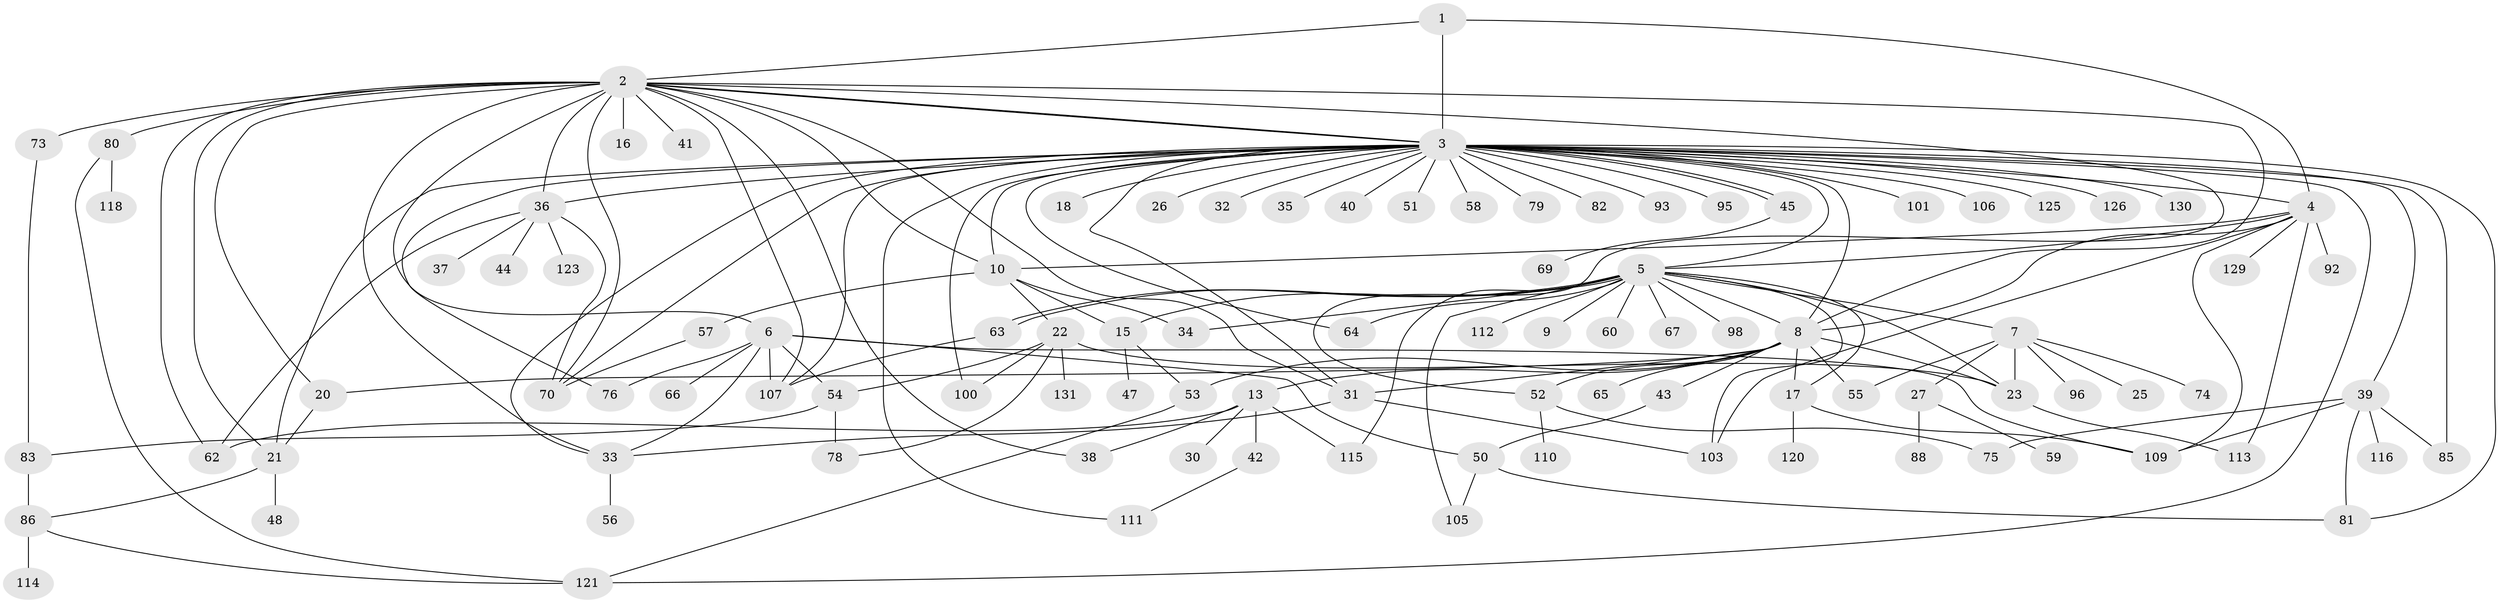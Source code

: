 // original degree distribution, {4: 0.08396946564885496, 20: 0.015267175572519083, 40: 0.007633587786259542, 11: 0.007633587786259542, 3: 0.12213740458015267, 2: 0.1984732824427481, 9: 0.007633587786259542, 1: 0.4351145038167939, 5: 0.05343511450381679, 7: 0.030534351145038167, 6: 0.030534351145038167, 8: 0.007633587786259542}
// Generated by graph-tools (version 1.1) at 2025/41/03/06/25 10:41:45]
// undirected, 100 vertices, 161 edges
graph export_dot {
graph [start="1"]
  node [color=gray90,style=filled];
  1 [super="+77"];
  2 [super="+11"];
  3 [super="+71"];
  4 [super="+117"];
  5 [super="+14"];
  6 [super="+29"];
  7 [super="+12"];
  8 [super="+28"];
  9;
  10 [super="+19"];
  13 [super="+128"];
  15 [super="+90"];
  16 [super="+24"];
  17;
  18;
  20 [super="+49"];
  21;
  22 [super="+68"];
  23 [super="+122"];
  25;
  26;
  27 [super="+91"];
  30;
  31 [super="+108"];
  32;
  33 [super="+46"];
  34;
  35;
  36 [super="+124"];
  37;
  38;
  39 [super="+104"];
  40;
  41;
  42;
  43 [super="+72"];
  44;
  45;
  47;
  48;
  50;
  51;
  52;
  53 [super="+61"];
  54 [super="+94"];
  55;
  56;
  57;
  58;
  59;
  60;
  62 [super="+119"];
  63 [super="+87"];
  64;
  65;
  66;
  67;
  69;
  70 [super="+102"];
  73;
  74;
  75;
  76;
  78 [super="+97"];
  79;
  80 [super="+84"];
  81 [super="+89"];
  82;
  83;
  85;
  86 [super="+99"];
  88;
  92;
  93;
  95;
  96;
  98;
  100;
  101;
  103;
  105;
  106;
  107;
  109;
  110;
  111;
  112;
  113;
  114;
  115;
  116;
  118;
  120;
  121 [super="+127"];
  123;
  125;
  126;
  129;
  130;
  131;
  1 -- 2;
  1 -- 3;
  1 -- 4;
  2 -- 3;
  2 -- 3;
  2 -- 6;
  2 -- 10;
  2 -- 16;
  2 -- 20;
  2 -- 21;
  2 -- 31;
  2 -- 33;
  2 -- 36;
  2 -- 38;
  2 -- 52;
  2 -- 62;
  2 -- 73;
  2 -- 80 [weight=2];
  2 -- 107;
  2 -- 41;
  2 -- 70;
  2 -- 8;
  3 -- 4;
  3 -- 5;
  3 -- 8;
  3 -- 10;
  3 -- 18;
  3 -- 21;
  3 -- 26;
  3 -- 31;
  3 -- 32;
  3 -- 33;
  3 -- 35;
  3 -- 36;
  3 -- 39;
  3 -- 40;
  3 -- 45;
  3 -- 45;
  3 -- 51;
  3 -- 58;
  3 -- 64;
  3 -- 76;
  3 -- 79;
  3 -- 81;
  3 -- 82;
  3 -- 85;
  3 -- 93;
  3 -- 95;
  3 -- 100;
  3 -- 101;
  3 -- 106;
  3 -- 107;
  3 -- 111;
  3 -- 125;
  3 -- 126;
  3 -- 130;
  3 -- 121;
  3 -- 70;
  4 -- 5;
  4 -- 92;
  4 -- 103;
  4 -- 109;
  4 -- 113;
  4 -- 129;
  4 -- 8;
  4 -- 10;
  5 -- 7;
  5 -- 8;
  5 -- 9;
  5 -- 15;
  5 -- 17;
  5 -- 23;
  5 -- 34;
  5 -- 60;
  5 -- 63;
  5 -- 63;
  5 -- 64;
  5 -- 67;
  5 -- 98;
  5 -- 103;
  5 -- 105;
  5 -- 112;
  5 -- 115;
  6 -- 54;
  6 -- 66;
  6 -- 50;
  6 -- 107;
  6 -- 76;
  6 -- 109;
  6 -- 33;
  7 -- 96;
  7 -- 23;
  7 -- 55;
  7 -- 25;
  7 -- 74;
  7 -- 27;
  8 -- 13;
  8 -- 20;
  8 -- 43;
  8 -- 55;
  8 -- 65;
  8 -- 17;
  8 -- 52;
  8 -- 23;
  8 -- 31;
  8 -- 53;
  10 -- 15;
  10 -- 22;
  10 -- 57;
  10 -- 34;
  13 -- 30;
  13 -- 42;
  13 -- 62;
  13 -- 115;
  13 -- 38;
  15 -- 47;
  15 -- 53;
  17 -- 109;
  17 -- 120;
  20 -- 21;
  21 -- 48;
  21 -- 86;
  22 -- 23 [weight=2];
  22 -- 54;
  22 -- 78 [weight=2];
  22 -- 131;
  22 -- 100;
  23 -- 113;
  27 -- 59;
  27 -- 88;
  31 -- 33;
  31 -- 103;
  33 -- 56;
  36 -- 37;
  36 -- 44;
  36 -- 123;
  36 -- 62;
  36 -- 70;
  39 -- 75 [weight=2];
  39 -- 85;
  39 -- 109;
  39 -- 116;
  39 -- 81;
  42 -- 111;
  43 -- 50;
  45 -- 69;
  50 -- 81;
  50 -- 105;
  52 -- 75;
  52 -- 110;
  53 -- 121;
  54 -- 78;
  54 -- 83;
  57 -- 70;
  63 -- 107;
  73 -- 83;
  80 -- 118;
  80 -- 121;
  83 -- 86;
  86 -- 114;
  86 -- 121;
}
